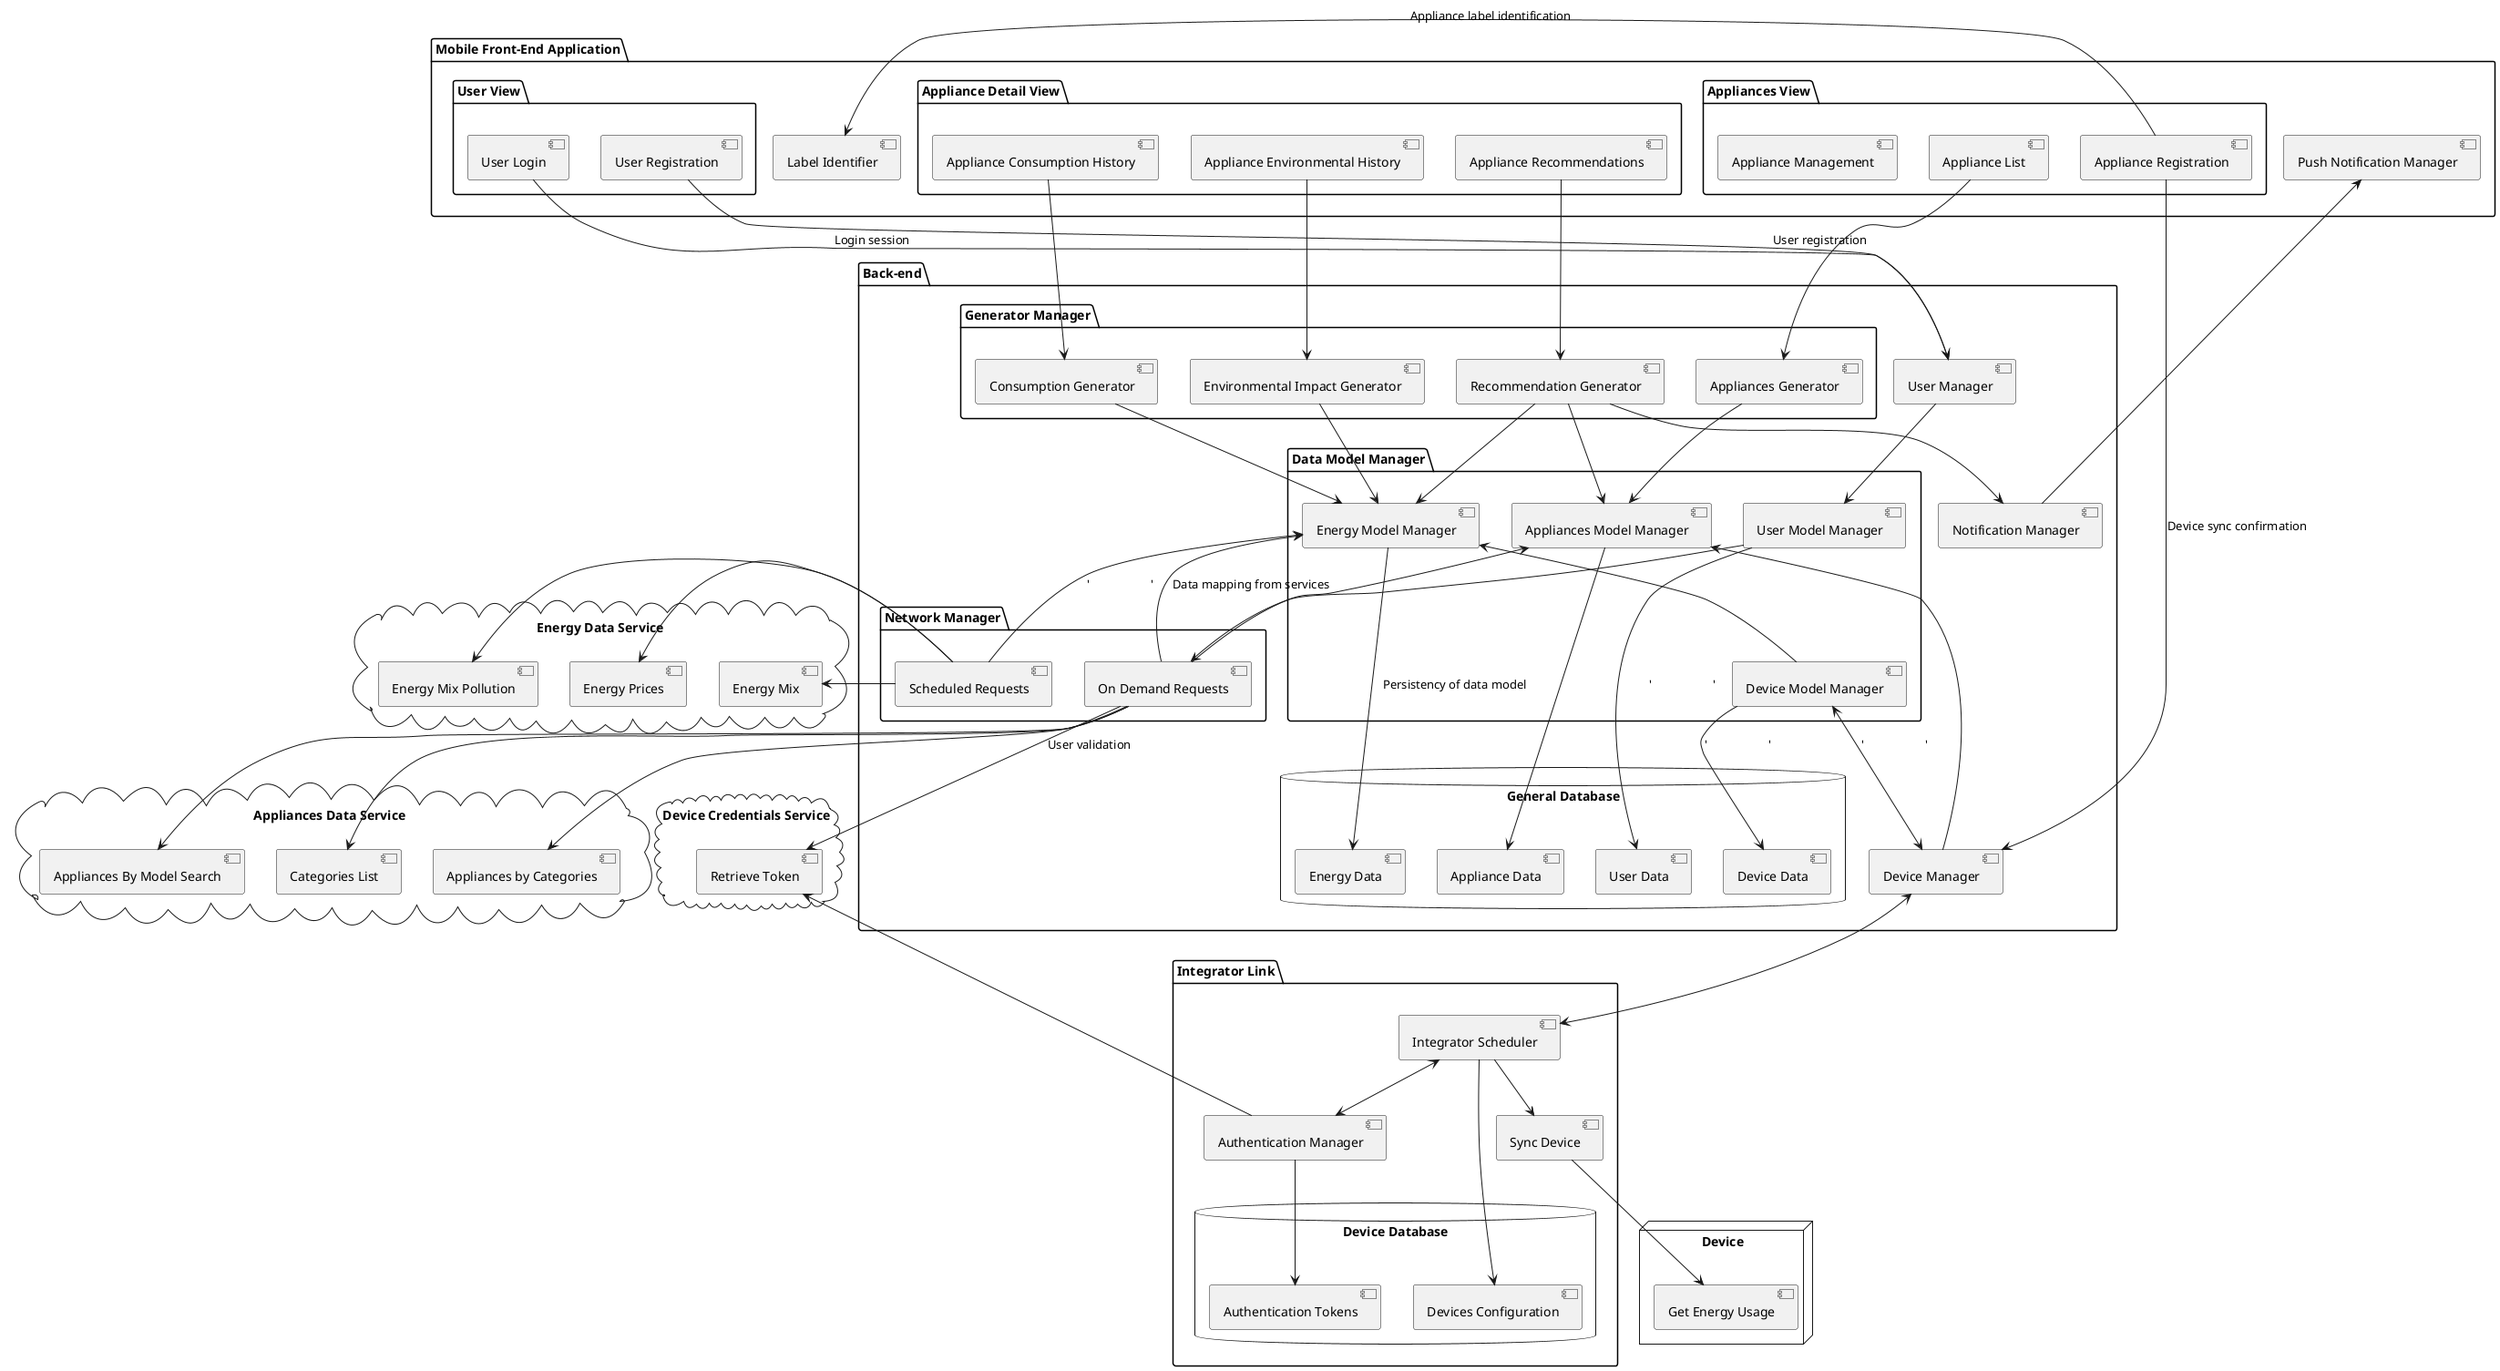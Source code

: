 @startuml

package "Mobile Front-End Application" {

  [Push Notification Manager]

   package "Appliance Detail View" {
     [Appliance Recommendations]
     [Appliance Consumption History]
     [Appliance Environmental History]
   }

   [Label Identifier]
   
   package "User View" {
     [User Login]
     [User Registration]
   }

   package "Appliances View" {
     [Appliance Registration]
     [Appliance Management]
     [Appliance List]
   }
}







package "Back-end" {
  package "Generator Manager" {
     [Recommendation Generator]
     [Consumption Generator]
     [Environmental Impact Generator]
     [Appliances Generator]
  }

  [User Manager]
  [Notification Manager]

  package "Data Model Manager" {
    [User Model Manager]
    [Energy Model Manager]
    [Device Model Manager]
    [Appliances Model Manager]
  }

  [Device Manager]

  package "Network Manager" {
    [On Demand Requests]
    [Scheduled Requests]
  }

  database "General Database" {
    [User Data]
    [Device Data]
    [Energy Data]
    [Appliance Data]
  }

  [Recommendation Generator] --> [Notification Manager]
}

cloud "Energy Data Service" {
  [Energy Mix]
  [Energy Mix Pollution]
  [Energy Prices]
}

cloud "Appliances Data Service" {
  [Categories List]
  [Appliances By Model Search]
  [Appliances by Categories]
}

[Notification Manager] -u-> [Push Notification Manager]
[Energy Model Manager] <-- [On Demand Requests] : Data mapping from services
[Energy Model Manager] <-- [Scheduled Requests] : '                    '

[Energy Model Manager] --> [Energy Data] : Persistency of data model
[Device Model Manager] -d-> [Device Data] : '                    '
[User Model Manager] -d-> [User Data] : '                    '
[User Manager] -d-> [User Model Manager]

[Scheduled Requests] -l-> [Energy Mix Pollution]
[Scheduled Requests] -l-> [Energy Mix]
[Scheduled Requests] -l-> [Energy Prices]

[On Demand Requests] -l-> [Appliances By Model Search]
[On Demand Requests] -d-> [Appliances by Categories]
[On Demand Requests] -d-> [Categories List]
[On Demand Requests] -d-> [Appliances Model Manager]

[User Manager] <-- [User Login] : Login session 
[User Manager] <-- [User Registration] : User registration
[Device Model Manager] <--> [Device Manager] : '                    '

[Recommendation Generator] <-u- [Appliance Recommendations]
[Consumption Generator] <-u- [Appliance Consumption History]
[Environmental Impact Generator] <-u- [Appliance Environmental History]
[Appliances Generator] <-u- [Appliance List]

[Label Identifier] <-l- [Appliance Registration] : Appliance label identification
[Device Manager] <-u- [Appliance Registration] : Device sync confirmation

[Recommendation Generator] --> [Energy Model Manager]
[Recommendation Generator] --> [Appliances Model Manager]
[Consumption Generator] -d-> [Energy Model Manager]
[Environmental Impact Generator] -d-> [Energy Model Manager]
[Appliances Generator] -d-> [Appliances Model Manager]

[Appliances Model Manager] -d-> [Appliance Data]
[Appliances Model Manager] <-d- [Device Manager]
[Energy Model Manager] <-d- [Device Model Manager]





package "Integrator Link" {
  [Authentication Manager]
  [Integrator Scheduler]
  [Sync Device]

  database "Device Database" {
  [Authentication Tokens]
  [Devices Configuration]
  }
}

node "Device" {
  [Get Energy Usage]
}

cloud "Device Credentials Service" {
  [Retrieve Token]
}

[Sync Device] --> [Get Energy Usage]
[Integrator Scheduler] --> [Sync Device]

[Retrieve Token] <-d- [Authentication Manager]
[Authentication Manager] --> [Authentication Tokens]
[Integrator Scheduler] --> [Devices Configuration]

[Device Manager] <-d-> [Integrator Scheduler]
[Integrator Scheduler] <-d-> [Authentication Manager]

[On Demand Requests] -d-> [Retrieve Token] : User validation
[User Model Manager] -d-> [On Demand Requests]
@enduml